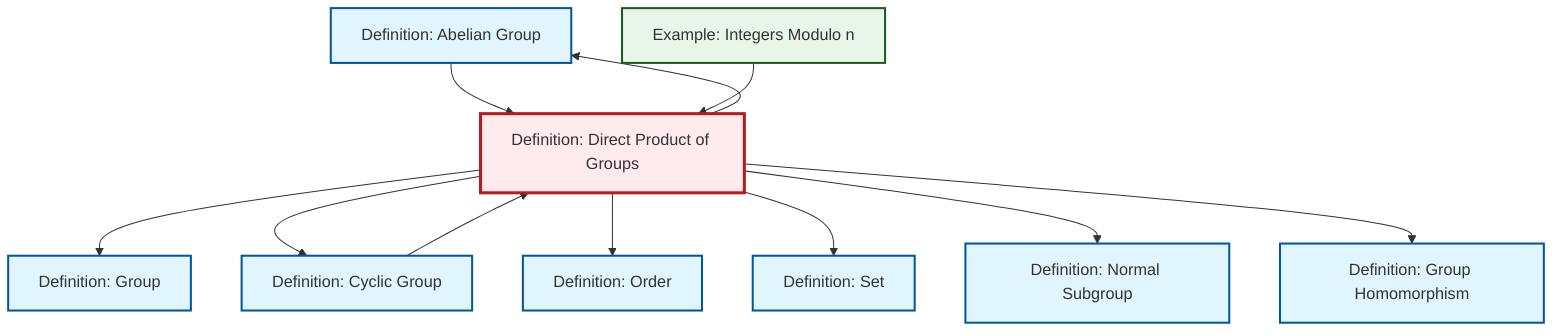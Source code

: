 graph TD
    classDef definition fill:#e1f5fe,stroke:#01579b,stroke-width:2px
    classDef theorem fill:#f3e5f5,stroke:#4a148c,stroke-width:2px
    classDef axiom fill:#fff3e0,stroke:#e65100,stroke-width:2px
    classDef example fill:#e8f5e9,stroke:#1b5e20,stroke-width:2px
    classDef current fill:#ffebee,stroke:#b71c1c,stroke-width:3px
    def-abelian-group["Definition: Abelian Group"]:::definition
    def-direct-product["Definition: Direct Product of Groups"]:::definition
    ex-quotient-integers-mod-n["Example: Integers Modulo n"]:::example
    def-group["Definition: Group"]:::definition
    def-order["Definition: Order"]:::definition
    def-normal-subgroup["Definition: Normal Subgroup"]:::definition
    def-cyclic-group["Definition: Cyclic Group"]:::definition
    def-homomorphism["Definition: Group Homomorphism"]:::definition
    def-set["Definition: Set"]:::definition
    def-abelian-group --> def-direct-product
    def-direct-product --> def-abelian-group
    def-direct-product --> def-group
    ex-quotient-integers-mod-n --> def-direct-product
    def-direct-product --> def-cyclic-group
    def-direct-product --> def-order
    def-direct-product --> def-set
    def-direct-product --> def-normal-subgroup
    def-cyclic-group --> def-direct-product
    def-direct-product --> def-homomorphism
    class def-direct-product current